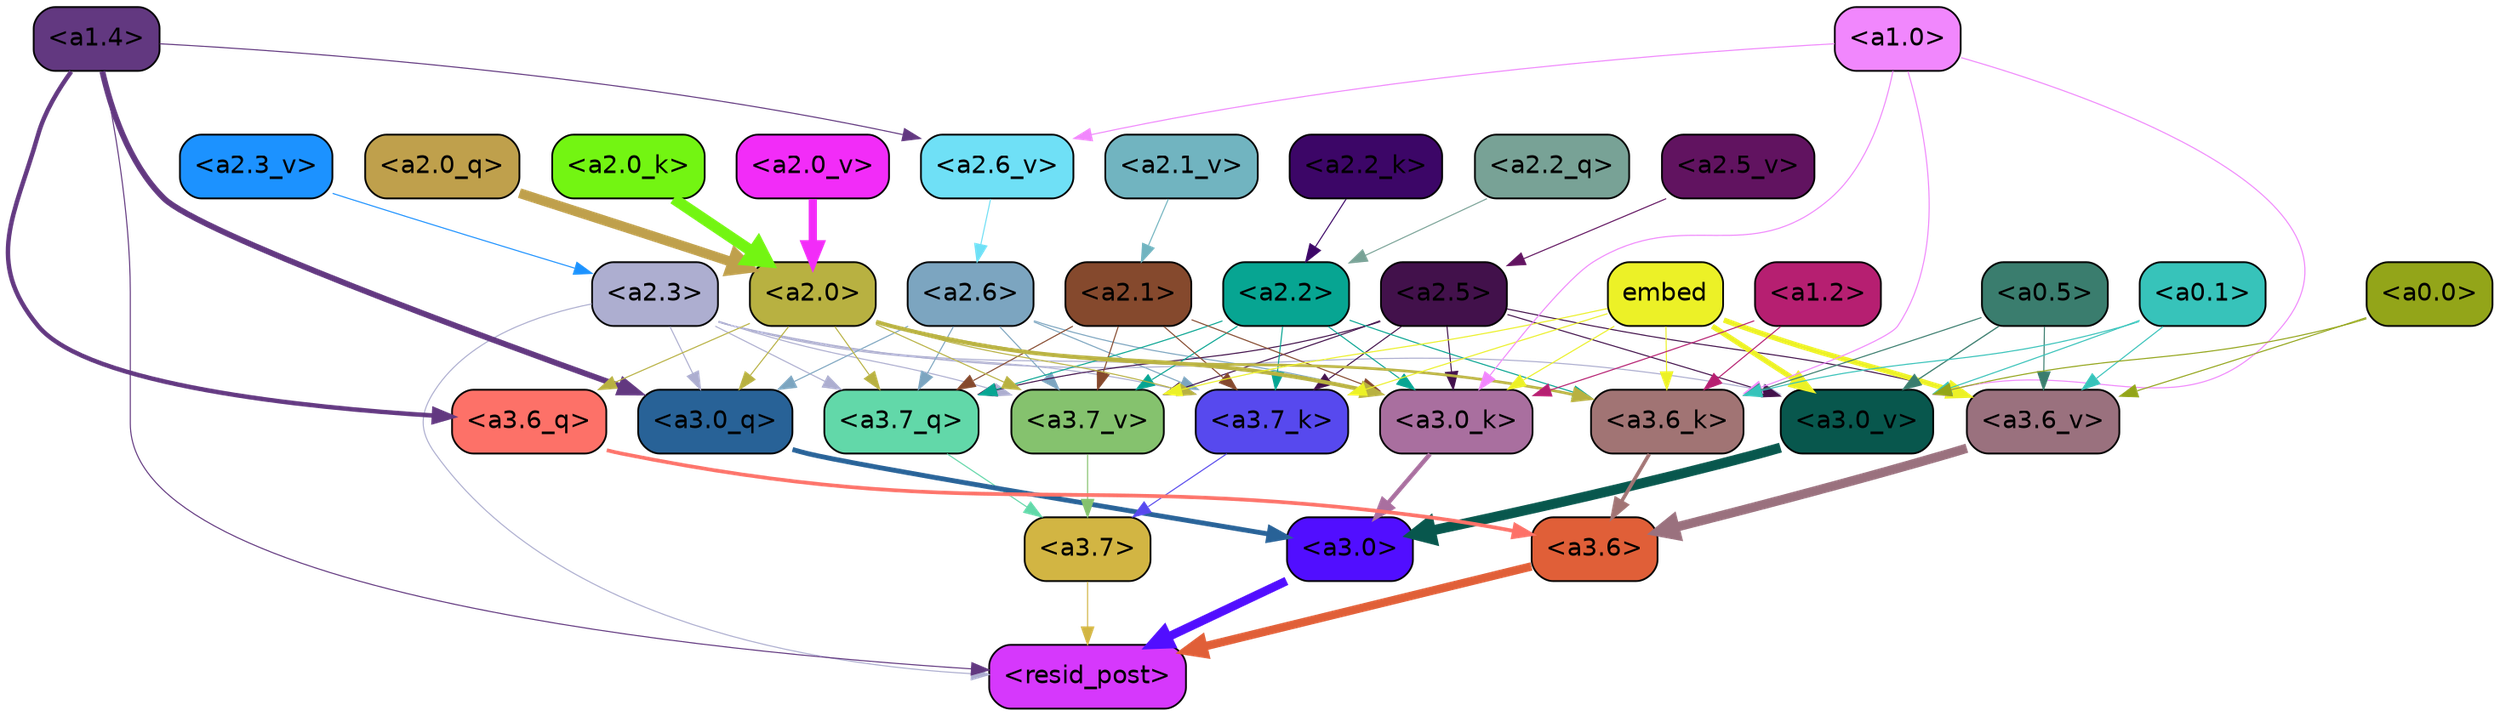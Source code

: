 strict digraph "" {
	graph [bgcolor=transparent,
		layout=dot,
		overlap=false,
		splines=true
	];
	"<a3.7>"	[color=black,
		fillcolor="#d2b543",
		fontname=Helvetica,
		shape=box,
		style="filled, rounded"];
	"<resid_post>"	[color=black,
		fillcolor="#d638fc",
		fontname=Helvetica,
		shape=box,
		style="filled, rounded"];
	"<a3.7>" -> "<resid_post>"	[color="#d2b543",
		penwidth=0.6];
	"<a3.6>"	[color=black,
		fillcolor="#e05f38",
		fontname=Helvetica,
		shape=box,
		style="filled, rounded"];
	"<a3.6>" -> "<resid_post>"	[color="#e05f38",
		penwidth=4.753257989883423];
	"<a3.0>"	[color=black,
		fillcolor="#510eff",
		fontname=Helvetica,
		shape=box,
		style="filled, rounded"];
	"<a3.0>" -> "<resid_post>"	[color="#510eff",
		penwidth=4.90053927898407];
	"<a2.3>"	[color=black,
		fillcolor="#adaed0",
		fontname=Helvetica,
		shape=box,
		style="filled, rounded"];
	"<a2.3>" -> "<resid_post>"	[color="#adaed0",
		penwidth=0.6];
	"<a3.7_q>"	[color=black,
		fillcolor="#62d8a9",
		fontname=Helvetica,
		shape=box,
		style="filled, rounded"];
	"<a2.3>" -> "<a3.7_q>"	[color="#adaed0",
		penwidth=0.6];
	"<a3.0_q>"	[color=black,
		fillcolor="#286297",
		fontname=Helvetica,
		shape=box,
		style="filled, rounded"];
	"<a2.3>" -> "<a3.0_q>"	[color="#adaed0",
		penwidth=0.6];
	"<a3.7_k>"	[color=black,
		fillcolor="#5749ee",
		fontname=Helvetica,
		shape=box,
		style="filled, rounded"];
	"<a2.3>" -> "<a3.7_k>"	[color="#adaed0",
		penwidth=0.6];
	"<a3.0_k>"	[color=black,
		fillcolor="#a96f9f",
		fontname=Helvetica,
		shape=box,
		style="filled, rounded"];
	"<a2.3>" -> "<a3.0_k>"	[color="#adaed0",
		penwidth=0.6];
	"<a3.7_v>"	[color=black,
		fillcolor="#85c26e",
		fontname=Helvetica,
		shape=box,
		style="filled, rounded"];
	"<a2.3>" -> "<a3.7_v>"	[color="#adaed0",
		penwidth=0.6];
	"<a3.0_v>"	[color=black,
		fillcolor="#08574d",
		fontname=Helvetica,
		shape=box,
		style="filled, rounded"];
	"<a2.3>" -> "<a3.0_v>"	[color="#adaed0",
		penwidth=0.6];
	"<a1.4>"	[color=black,
		fillcolor="#623880",
		fontname=Helvetica,
		shape=box,
		style="filled, rounded"];
	"<a1.4>" -> "<resid_post>"	[color="#623880",
		penwidth=0.6];
	"<a3.6_q>"	[color=black,
		fillcolor="#fd7168",
		fontname=Helvetica,
		shape=box,
		style="filled, rounded"];
	"<a1.4>" -> "<a3.6_q>"	[color="#623880",
		penwidth=2.5149343013763428];
	"<a1.4>" -> "<a3.0_q>"	[color="#623880",
		penwidth=3.2760138511657715];
	"<a2.6_v>"	[color=black,
		fillcolor="#6fe0f6",
		fontname=Helvetica,
		shape=box,
		style="filled, rounded"];
	"<a1.4>" -> "<a2.6_v>"	[color="#623880",
		penwidth=0.6];
	"<a3.7_q>" -> "<a3.7>"	[color="#62d8a9",
		penwidth=0.6];
	"<a3.6_q>" -> "<a3.6>"	[color="#fd7168",
		penwidth=2.091020345687866];
	"<a3.0_q>" -> "<a3.0>"	[color="#286297",
		penwidth=2.7421876192092896];
	"<a3.7_k>" -> "<a3.7>"	[color="#5749ee",
		penwidth=0.6];
	"<a3.6_k>"	[color=black,
		fillcolor="#a17474",
		fontname=Helvetica,
		shape=box,
		style="filled, rounded"];
	"<a3.6_k>" -> "<a3.6>"	[color="#a17474",
		penwidth=2.048597991466522];
	"<a3.0_k>" -> "<a3.0>"	[color="#a96f9f",
		penwidth=2.476402521133423];
	"<a3.7_v>" -> "<a3.7>"	[color="#85c26e",
		penwidth=0.6];
	"<a3.6_v>"	[color=black,
		fillcolor="#9a717e",
		fontname=Helvetica,
		shape=box,
		style="filled, rounded"];
	"<a3.6_v>" -> "<a3.6>"	[color="#9a717e",
		penwidth=5.2550448179244995];
	"<a3.0_v>" -> "<a3.0>"	[color="#08574d",
		penwidth=5.652270674705505];
	"<a2.6>"	[color=black,
		fillcolor="#7ca5c0",
		fontname=Helvetica,
		shape=box,
		style="filled, rounded"];
	"<a2.6>" -> "<a3.7_q>"	[color="#7ca5c0",
		penwidth=0.6];
	"<a2.6>" -> "<a3.0_q>"	[color="#7ca5c0",
		penwidth=0.6];
	"<a2.6>" -> "<a3.7_k>"	[color="#7ca5c0",
		penwidth=0.6];
	"<a2.6>" -> "<a3.0_k>"	[color="#7ca5c0",
		penwidth=0.6];
	"<a2.6>" -> "<a3.7_v>"	[color="#7ca5c0",
		penwidth=0.6];
	"<a2.5>"	[color=black,
		fillcolor="#42114b",
		fontname=Helvetica,
		shape=box,
		style="filled, rounded"];
	"<a2.5>" -> "<a3.7_q>"	[color="#42114b",
		penwidth=0.6];
	"<a2.5>" -> "<a3.7_k>"	[color="#42114b",
		penwidth=0.6];
	"<a2.5>" -> "<a3.0_k>"	[color="#42114b",
		penwidth=0.6];
	"<a2.5>" -> "<a3.7_v>"	[color="#42114b",
		penwidth=0.6];
	"<a2.5>" -> "<a3.6_v>"	[color="#42114b",
		penwidth=0.6];
	"<a2.5>" -> "<a3.0_v>"	[color="#42114b",
		penwidth=0.6];
	"<a2.2>"	[color=black,
		fillcolor="#07a592",
		fontname=Helvetica,
		shape=box,
		style="filled, rounded"];
	"<a2.2>" -> "<a3.7_q>"	[color="#07a592",
		penwidth=0.6];
	"<a2.2>" -> "<a3.7_k>"	[color="#07a592",
		penwidth=0.6];
	"<a2.2>" -> "<a3.6_k>"	[color="#07a592",
		penwidth=0.6];
	"<a2.2>" -> "<a3.0_k>"	[color="#07a592",
		penwidth=0.6];
	"<a2.2>" -> "<a3.7_v>"	[color="#07a592",
		penwidth=0.6];
	"<a2.1>"	[color=black,
		fillcolor="#85492d",
		fontname=Helvetica,
		shape=box,
		style="filled, rounded"];
	"<a2.1>" -> "<a3.7_q>"	[color="#85492d",
		penwidth=0.6];
	"<a2.1>" -> "<a3.7_k>"	[color="#85492d",
		penwidth=0.6];
	"<a2.1>" -> "<a3.0_k>"	[color="#85492d",
		penwidth=0.6];
	"<a2.1>" -> "<a3.7_v>"	[color="#85492d",
		penwidth=0.6];
	"<a2.0>"	[color=black,
		fillcolor="#b8b141",
		fontname=Helvetica,
		shape=box,
		style="filled, rounded"];
	"<a2.0>" -> "<a3.7_q>"	[color="#b8b141",
		penwidth=0.6];
	"<a2.0>" -> "<a3.6_q>"	[color="#b8b141",
		penwidth=0.6];
	"<a2.0>" -> "<a3.0_q>"	[color="#b8b141",
		penwidth=0.6];
	"<a2.0>" -> "<a3.7_k>"	[color="#b8b141",
		penwidth=0.6];
	"<a2.0>" -> "<a3.6_k>"	[color="#b8b141",
		penwidth=1.5290023684501648];
	"<a2.0>" -> "<a3.0_k>"	[color="#b8b141",
		penwidth=2.2635570764541626];
	"<a2.0>" -> "<a3.7_v>"	[color="#b8b141",
		penwidth=0.6];
	embed	[color=black,
		fillcolor="#ecf127",
		fontname=Helvetica,
		shape=box,
		style="filled, rounded"];
	embed -> "<a3.7_k>"	[color="#ecf127",
		penwidth=0.6];
	embed -> "<a3.6_k>"	[color="#ecf127",
		penwidth=0.6];
	embed -> "<a3.0_k>"	[color="#ecf127",
		penwidth=0.6];
	embed -> "<a3.7_v>"	[color="#ecf127",
		penwidth=0.6];
	embed -> "<a3.6_v>"	[color="#ecf127",
		penwidth=2.9556376338005066];
	embed -> "<a3.0_v>"	[color="#ecf127",
		penwidth=2.972973108291626];
	"<a1.2>"	[color=black,
		fillcolor="#b61f71",
		fontname=Helvetica,
		shape=box,
		style="filled, rounded"];
	"<a1.2>" -> "<a3.6_k>"	[color="#b61f71",
		penwidth=0.6];
	"<a1.2>" -> "<a3.0_k>"	[color="#b61f71",
		penwidth=0.6];
	"<a1.0>"	[color=black,
		fillcolor="#f187fd",
		fontname=Helvetica,
		shape=box,
		style="filled, rounded"];
	"<a1.0>" -> "<a3.6_k>"	[color="#f187fd",
		penwidth=0.6];
	"<a1.0>" -> "<a3.0_k>"	[color="#f187fd",
		penwidth=0.6];
	"<a1.0>" -> "<a3.0_v>"	[color="#f187fd",
		penwidth=0.6];
	"<a1.0>" -> "<a2.6_v>"	[color="#f187fd",
		penwidth=0.6];
	"<a0.5>"	[color=black,
		fillcolor="#3a7d6e",
		fontname=Helvetica,
		shape=box,
		style="filled, rounded"];
	"<a0.5>" -> "<a3.6_k>"	[color="#3a7d6e",
		penwidth=0.6];
	"<a0.5>" -> "<a3.6_v>"	[color="#3a7d6e",
		penwidth=0.6];
	"<a0.5>" -> "<a3.0_v>"	[color="#3a7d6e",
		penwidth=0.6790935099124908];
	"<a0.1>"	[color=black,
		fillcolor="#37c3ba",
		fontname=Helvetica,
		shape=box,
		style="filled, rounded"];
	"<a0.1>" -> "<a3.6_k>"	[color="#37c3ba",
		penwidth=0.6];
	"<a0.1>" -> "<a3.6_v>"	[color="#37c3ba",
		penwidth=0.6];
	"<a0.1>" -> "<a3.0_v>"	[color="#37c3ba",
		penwidth=0.6];
	"<a0.0>"	[color=black,
		fillcolor="#93a519",
		fontname=Helvetica,
		shape=box,
		style="filled, rounded"];
	"<a0.0>" -> "<a3.6_v>"	[color="#93a519",
		penwidth=0.6];
	"<a0.0>" -> "<a3.0_v>"	[color="#93a519",
		penwidth=0.6];
	"<a2.2_q>"	[color=black,
		fillcolor="#78a296",
		fontname=Helvetica,
		shape=box,
		style="filled, rounded"];
	"<a2.2_q>" -> "<a2.2>"	[color="#78a296",
		penwidth=0.6];
	"<a2.0_q>"	[color=black,
		fillcolor="#bfa04c",
		fontname=Helvetica,
		shape=box,
		style="filled, rounded"];
	"<a2.0_q>" -> "<a2.0>"	[color="#bfa04c",
		penwidth=5.557696580886841];
	"<a2.2_k>"	[color=black,
		fillcolor="#3c0667",
		fontname=Helvetica,
		shape=box,
		style="filled, rounded"];
	"<a2.2_k>" -> "<a2.2>"	[color="#3c0667",
		penwidth=0.6];
	"<a2.0_k>"	[color=black,
		fillcolor="#73f512",
		fontname=Helvetica,
		shape=box,
		style="filled, rounded"];
	"<a2.0_k>" -> "<a2.0>"	[color="#73f512",
		penwidth=6.320472955703735];
	"<a2.6_v>" -> "<a2.6>"	[color="#6fe0f6",
		penwidth=0.6];
	"<a2.5_v>"	[color=black,
		fillcolor="#611360",
		fontname=Helvetica,
		shape=box,
		style="filled, rounded"];
	"<a2.5_v>" -> "<a2.5>"	[color="#611360",
		penwidth=0.6];
	"<a2.3_v>"	[color=black,
		fillcolor="#1c92ff",
		fontname=Helvetica,
		shape=box,
		style="filled, rounded"];
	"<a2.3_v>" -> "<a2.3>"	[color="#1c92ff",
		penwidth=0.6];
	"<a2.1_v>"	[color=black,
		fillcolor="#71b4c0",
		fontname=Helvetica,
		shape=box,
		style="filled, rounded"];
	"<a2.1_v>" -> "<a2.1>"	[color="#71b4c0",
		penwidth=0.6];
	"<a2.0_v>"	[color=black,
		fillcolor="#f22cf8",
		fontname=Helvetica,
		shape=box,
		style="filled, rounded"];
	"<a2.0_v>" -> "<a2.0>"	[color="#f22cf8",
		penwidth=4.611755967140198];
}
